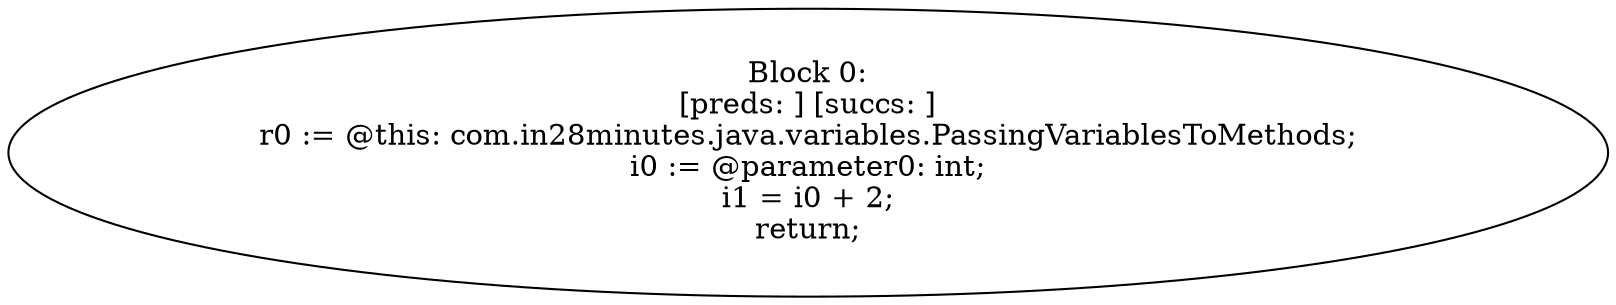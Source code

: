 digraph "unitGraph" {
    "Block 0:
[preds: ] [succs: ]
r0 := @this: com.in28minutes.java.variables.PassingVariablesToMethods;
i0 := @parameter0: int;
i1 = i0 + 2;
return;
"
}
